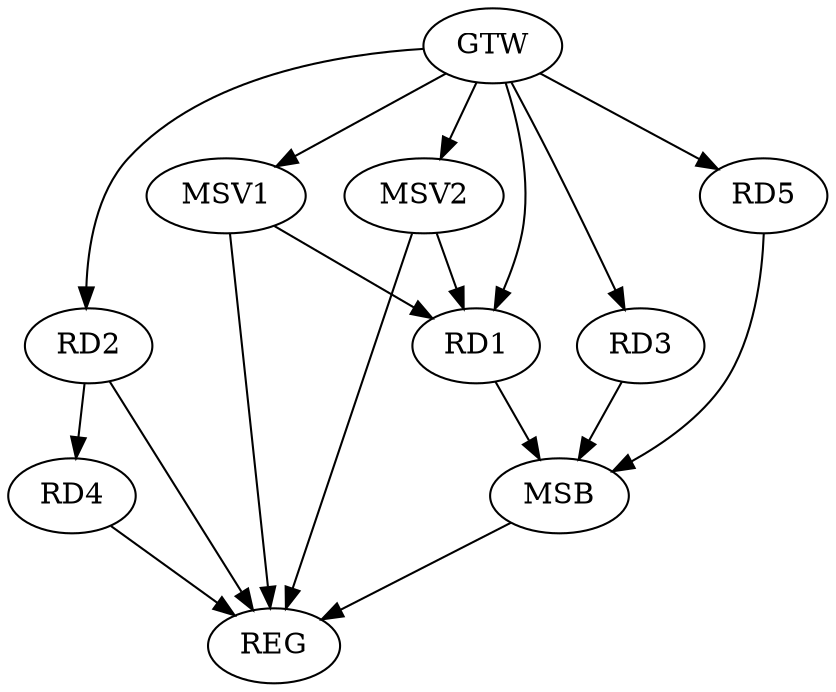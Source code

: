 strict digraph G {
  RD1 [ label="RD1" ];
  RD2 [ label="RD2" ];
  RD3 [ label="RD3" ];
  RD4 [ label="RD4" ];
  RD5 [ label="RD5" ];
  GTW [ label="GTW" ];
  REG [ label="REG" ];
  MSB [ label="MSB" ];
  MSV1 [ label="MSV1" ];
  MSV2 [ label="MSV2" ];
  RD2 -> RD4;
  GTW -> RD1;
  GTW -> RD2;
  GTW -> RD3;
  GTW -> RD5;
  RD2 -> REG;
  RD4 -> REG;
  RD1 -> MSB;
  MSB -> REG;
  RD3 -> MSB;
  RD5 -> MSB;
  MSV1 -> RD1;
  GTW -> MSV1;
  MSV1 -> REG;
  MSV2 -> RD1;
  GTW -> MSV2;
  MSV2 -> REG;
}
